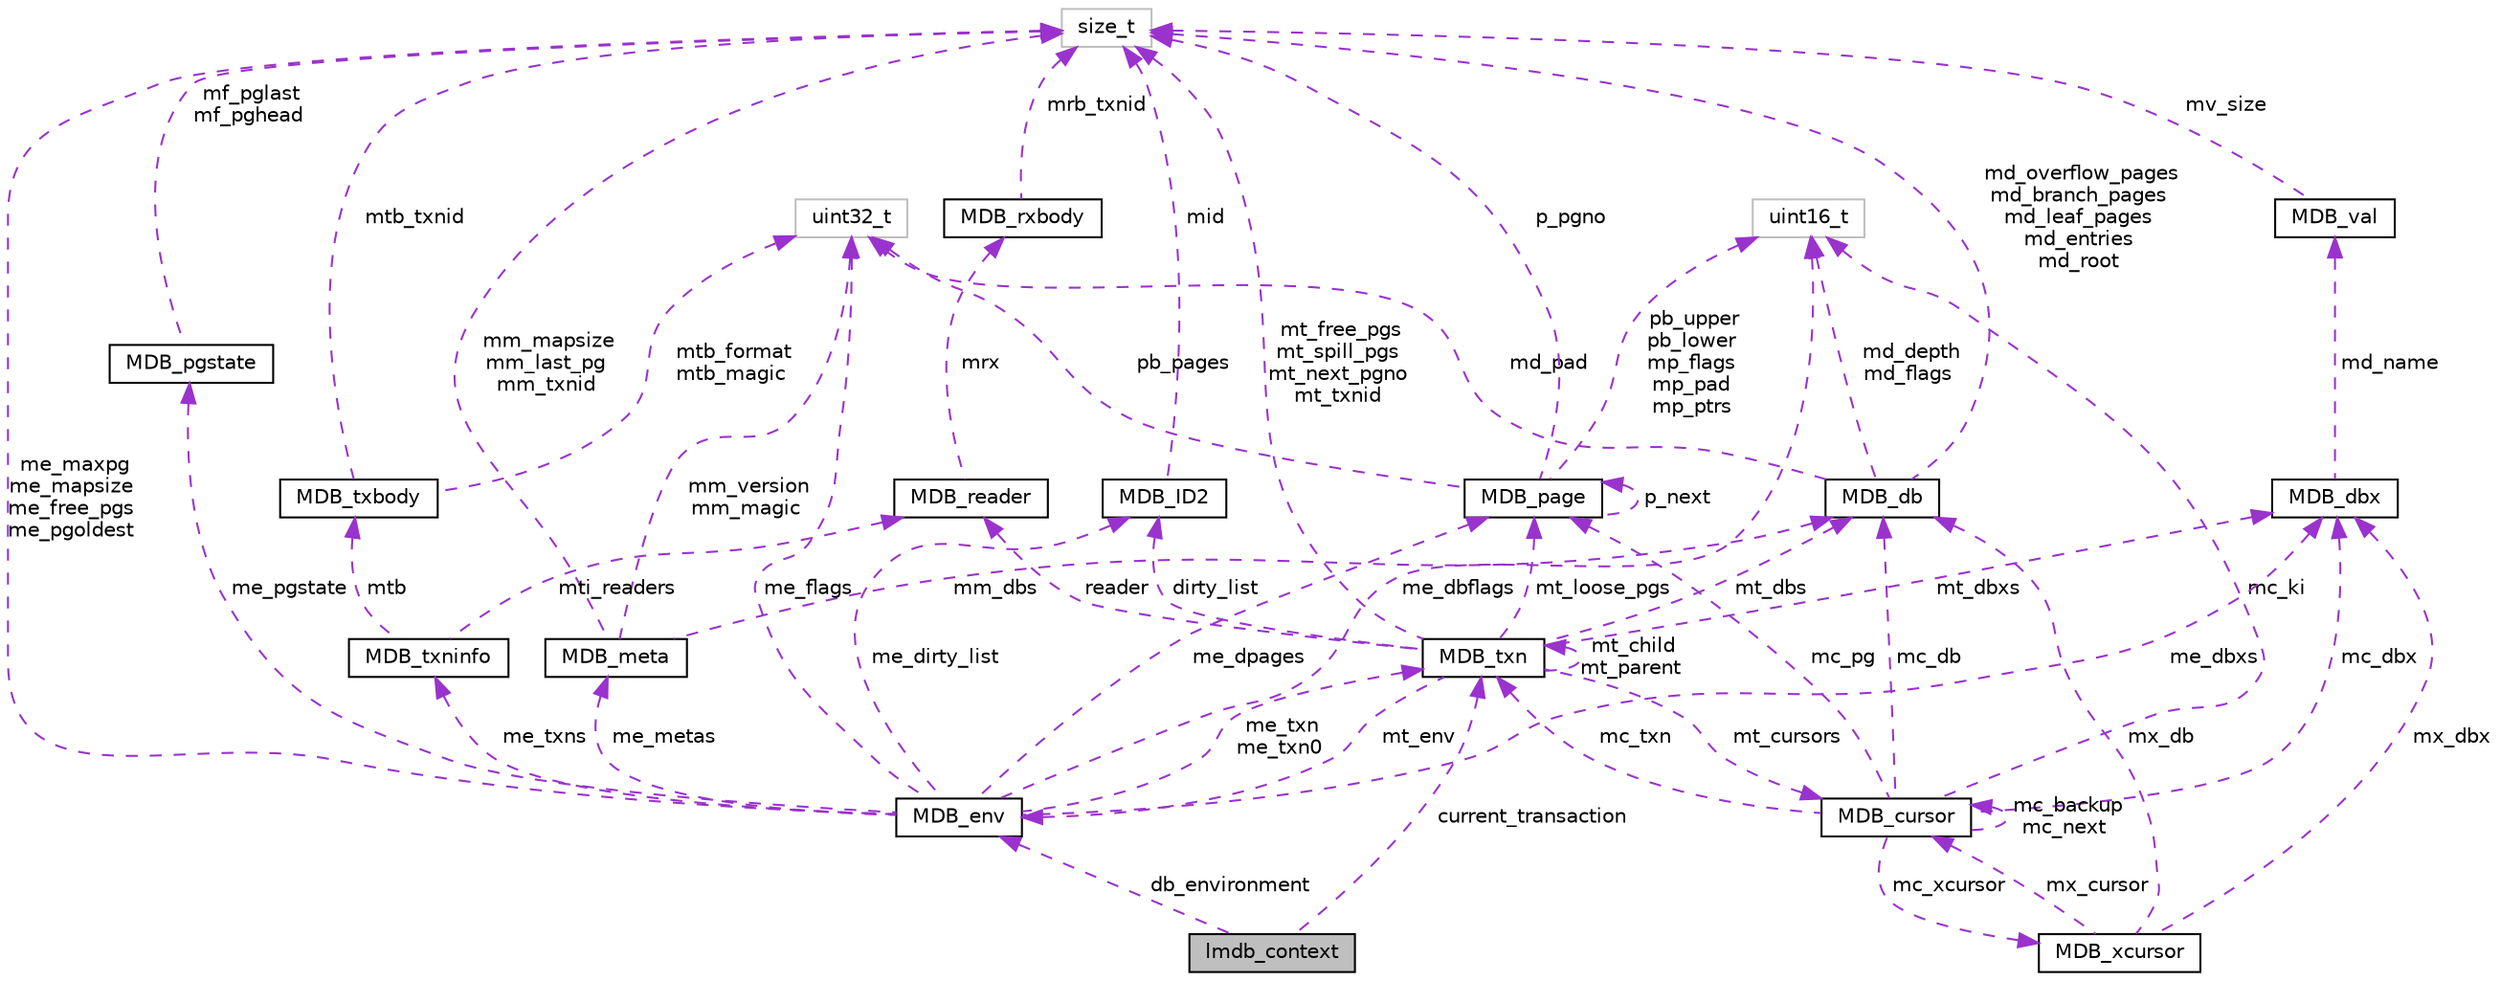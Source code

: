 digraph "lmdb_context"
{
  edge [fontname="Helvetica",fontsize="10",labelfontname="Helvetica",labelfontsize="10"];
  node [fontname="Helvetica",fontsize="10",shape=record];
  Node1 [label="lmdb_context",height=0.2,width=0.4,color="black", fillcolor="grey75", style="filled", fontcolor="black"];
  Node2 -> Node1 [dir="back",color="darkorchid3",fontsize="10",style="dashed",label=" current_transaction" ,fontname="Helvetica"];
  Node2 [label="MDB_txn",height=0.2,width=0.4,color="black", fillcolor="white", style="filled",URL="$struct_m_d_b__txn.html"];
  Node3 -> Node2 [dir="back",color="darkorchid3",fontsize="10",style="dashed",label=" mt_dbs" ,fontname="Helvetica"];
  Node3 [label="MDB_db",height=0.2,width=0.4,color="black", fillcolor="white", style="filled",URL="$struct_m_d_b__db.html"];
  Node4 -> Node3 [dir="back",color="darkorchid3",fontsize="10",style="dashed",label=" md_pad" ,fontname="Helvetica"];
  Node4 [label="uint32_t",height=0.2,width=0.4,color="grey75", fillcolor="white", style="filled"];
  Node5 -> Node3 [dir="back",color="darkorchid3",fontsize="10",style="dashed",label=" md_depth\nmd_flags" ,fontname="Helvetica"];
  Node5 [label="uint16_t",height=0.2,width=0.4,color="grey75", fillcolor="white", style="filled"];
  Node6 -> Node3 [dir="back",color="darkorchid3",fontsize="10",style="dashed",label=" md_overflow_pages\nmd_branch_pages\nmd_leaf_pages\nmd_entries\nmd_root" ,fontname="Helvetica"];
  Node6 [label="size_t",height=0.2,width=0.4,color="grey75", fillcolor="white", style="filled"];
  Node7 -> Node2 [dir="back",color="darkorchid3",fontsize="10",style="dashed",label=" mt_dbxs" ,fontname="Helvetica"];
  Node7 [label="MDB_dbx",height=0.2,width=0.4,color="black", fillcolor="white", style="filled",URL="$struct_m_d_b__dbx.html"];
  Node8 -> Node7 [dir="back",color="darkorchid3",fontsize="10",style="dashed",label=" md_name" ,fontname="Helvetica"];
  Node8 [label="MDB_val",height=0.2,width=0.4,color="black", fillcolor="white", style="filled",URL="$struct_m_d_b__val.html",tooltip="Generic structure used for passing keys and data in and out of the database. "];
  Node6 -> Node8 [dir="back",color="darkorchid3",fontsize="10",style="dashed",label=" mv_size" ,fontname="Helvetica"];
  Node9 -> Node2 [dir="back",color="darkorchid3",fontsize="10",style="dashed",label=" mt_cursors" ,fontname="Helvetica"];
  Node9 [label="MDB_cursor",height=0.2,width=0.4,color="black", fillcolor="white", style="filled",URL="$struct_m_d_b__cursor.html"];
  Node3 -> Node9 [dir="back",color="darkorchid3",fontsize="10",style="dashed",label=" mc_db" ,fontname="Helvetica"];
  Node7 -> Node9 [dir="back",color="darkorchid3",fontsize="10",style="dashed",label=" mc_dbx" ,fontname="Helvetica"];
  Node5 -> Node9 [dir="back",color="darkorchid3",fontsize="10",style="dashed",label=" mc_ki" ,fontname="Helvetica"];
  Node9 -> Node9 [dir="back",color="darkorchid3",fontsize="10",style="dashed",label=" mc_backup\nmc_next" ,fontname="Helvetica"];
  Node2 -> Node9 [dir="back",color="darkorchid3",fontsize="10",style="dashed",label=" mc_txn" ,fontname="Helvetica"];
  Node10 -> Node9 [dir="back",color="darkorchid3",fontsize="10",style="dashed",label=" mc_pg" ,fontname="Helvetica"];
  Node10 [label="MDB_page",height=0.2,width=0.4,color="black", fillcolor="white", style="filled",URL="$struct_m_d_b__page.html"];
  Node4 -> Node10 [dir="back",color="darkorchid3",fontsize="10",style="dashed",label=" pb_pages" ,fontname="Helvetica"];
  Node5 -> Node10 [dir="back",color="darkorchid3",fontsize="10",style="dashed",label=" pb_upper\npb_lower\nmp_flags\nmp_pad\nmp_ptrs" ,fontname="Helvetica"];
  Node10 -> Node10 [dir="back",color="darkorchid3",fontsize="10",style="dashed",label=" p_next" ,fontname="Helvetica"];
  Node6 -> Node10 [dir="back",color="darkorchid3",fontsize="10",style="dashed",label=" p_pgno" ,fontname="Helvetica"];
  Node11 -> Node9 [dir="back",color="darkorchid3",fontsize="10",style="dashed",label=" mc_xcursor" ,fontname="Helvetica"];
  Node11 [label="MDB_xcursor",height=0.2,width=0.4,color="black", fillcolor="white", style="filled",URL="$struct_m_d_b__xcursor.html"];
  Node3 -> Node11 [dir="back",color="darkorchid3",fontsize="10",style="dashed",label=" mx_db" ,fontname="Helvetica"];
  Node7 -> Node11 [dir="back",color="darkorchid3",fontsize="10",style="dashed",label=" mx_dbx" ,fontname="Helvetica"];
  Node9 -> Node11 [dir="back",color="darkorchid3",fontsize="10",style="dashed",label=" mx_cursor" ,fontname="Helvetica"];
  Node12 -> Node2 [dir="back",color="darkorchid3",fontsize="10",style="dashed",label=" reader" ,fontname="Helvetica"];
  Node12 [label="MDB_reader",height=0.2,width=0.4,color="black", fillcolor="white", style="filled",URL="$struct_m_d_b__reader.html"];
  Node13 -> Node12 [dir="back",color="darkorchid3",fontsize="10",style="dashed",label=" mrx" ,fontname="Helvetica"];
  Node13 [label="MDB_rxbody",height=0.2,width=0.4,color="black", fillcolor="white", style="filled",URL="$struct_m_d_b__rxbody.html"];
  Node6 -> Node13 [dir="back",color="darkorchid3",fontsize="10",style="dashed",label=" mrb_txnid" ,fontname="Helvetica"];
  Node2 -> Node2 [dir="back",color="darkorchid3",fontsize="10",style="dashed",label=" mt_child\nmt_parent" ,fontname="Helvetica"];
  Node14 -> Node2 [dir="back",color="darkorchid3",fontsize="10",style="dashed",label=" dirty_list" ,fontname="Helvetica"];
  Node14 [label="MDB_ID2",height=0.2,width=0.4,color="black", fillcolor="white", style="filled",URL="$struct_m_d_b___i_d2.html"];
  Node6 -> Node14 [dir="back",color="darkorchid3",fontsize="10",style="dashed",label=" mid" ,fontname="Helvetica"];
  Node10 -> Node2 [dir="back",color="darkorchid3",fontsize="10",style="dashed",label=" mt_loose_pgs" ,fontname="Helvetica"];
  Node15 -> Node2 [dir="back",color="darkorchid3",fontsize="10",style="dashed",label=" mt_env" ,fontname="Helvetica"];
  Node15 [label="MDB_env",height=0.2,width=0.4,color="black", fillcolor="white", style="filled",URL="$struct_m_d_b__env.html"];
  Node4 -> Node15 [dir="back",color="darkorchid3",fontsize="10",style="dashed",label=" me_flags" ,fontname="Helvetica"];
  Node7 -> Node15 [dir="back",color="darkorchid3",fontsize="10",style="dashed",label=" me_dbxs" ,fontname="Helvetica"];
  Node16 -> Node15 [dir="back",color="darkorchid3",fontsize="10",style="dashed",label=" me_metas" ,fontname="Helvetica"];
  Node16 [label="MDB_meta",height=0.2,width=0.4,color="black", fillcolor="white", style="filled",URL="$struct_m_d_b__meta.html"];
  Node3 -> Node16 [dir="back",color="darkorchid3",fontsize="10",style="dashed",label=" mm_dbs" ,fontname="Helvetica"];
  Node4 -> Node16 [dir="back",color="darkorchid3",fontsize="10",style="dashed",label=" mm_version\nmm_magic" ,fontname="Helvetica"];
  Node6 -> Node16 [dir="back",color="darkorchid3",fontsize="10",style="dashed",label=" mm_mapsize\nmm_last_pg\nmm_txnid" ,fontname="Helvetica"];
  Node5 -> Node15 [dir="back",color="darkorchid3",fontsize="10",style="dashed",label=" me_dbflags" ,fontname="Helvetica"];
  Node2 -> Node15 [dir="back",color="darkorchid3",fontsize="10",style="dashed",label=" me_txn\nme_txn0" ,fontname="Helvetica"];
  Node14 -> Node15 [dir="back",color="darkorchid3",fontsize="10",style="dashed",label=" me_dirty_list" ,fontname="Helvetica"];
  Node10 -> Node15 [dir="back",color="darkorchid3",fontsize="10",style="dashed",label=" me_dpages" ,fontname="Helvetica"];
  Node17 -> Node15 [dir="back",color="darkorchid3",fontsize="10",style="dashed",label=" me_txns" ,fontname="Helvetica"];
  Node17 [label="MDB_txninfo",height=0.2,width=0.4,color="black", fillcolor="white", style="filled",URL="$struct_m_d_b__txninfo.html"];
  Node12 -> Node17 [dir="back",color="darkorchid3",fontsize="10",style="dashed",label=" mti_readers" ,fontname="Helvetica"];
  Node18 -> Node17 [dir="back",color="darkorchid3",fontsize="10",style="dashed",label=" mtb" ,fontname="Helvetica"];
  Node18 [label="MDB_txbody",height=0.2,width=0.4,color="black", fillcolor="white", style="filled",URL="$struct_m_d_b__txbody.html"];
  Node4 -> Node18 [dir="back",color="darkorchid3",fontsize="10",style="dashed",label=" mtb_format\nmtb_magic" ,fontname="Helvetica"];
  Node6 -> Node18 [dir="back",color="darkorchid3",fontsize="10",style="dashed",label=" mtb_txnid" ,fontname="Helvetica"];
  Node19 -> Node15 [dir="back",color="darkorchid3",fontsize="10",style="dashed",label=" me_pgstate" ,fontname="Helvetica"];
  Node19 [label="MDB_pgstate",height=0.2,width=0.4,color="black", fillcolor="white", style="filled",URL="$struct_m_d_b__pgstate.html"];
  Node6 -> Node19 [dir="back",color="darkorchid3",fontsize="10",style="dashed",label=" mf_pglast\nmf_pghead" ,fontname="Helvetica"];
  Node6 -> Node15 [dir="back",color="darkorchid3",fontsize="10",style="dashed",label=" me_maxpg\nme_mapsize\nme_free_pgs\nme_pgoldest" ,fontname="Helvetica"];
  Node6 -> Node2 [dir="back",color="darkorchid3",fontsize="10",style="dashed",label=" mt_free_pgs\nmt_spill_pgs\nmt_next_pgno\nmt_txnid" ,fontname="Helvetica"];
  Node15 -> Node1 [dir="back",color="darkorchid3",fontsize="10",style="dashed",label=" db_environment" ,fontname="Helvetica"];
}
